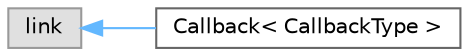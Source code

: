 digraph "Graphical Class Hierarchy"
{
 // LATEX_PDF_SIZE
  bgcolor="transparent";
  edge [fontname=Helvetica,fontsize=10,labelfontname=Helvetica,labelfontsize=10];
  node [fontname=Helvetica,fontsize=10,shape=box,height=0.2,width=0.4];
  rankdir="LR";
  Node0 [id="Node000000",label="link",height=0.2,width=0.4,color="grey60", fillcolor="#E0E0E0", style="filled",tooltip=" "];
  Node0 -> Node1 [id="edge5055_Node000000_Node000001",dir="back",color="steelblue1",style="solid",tooltip=" "];
  Node1 [id="Node000001",label="Callback\< CallbackType \>",height=0.2,width=0.4,color="grey40", fillcolor="white", style="filled",URL="$classFoam_1_1Callback.html",tooltip="Abstract class to handle automatic call-back registration with the CallbackRegistry...."];
}
